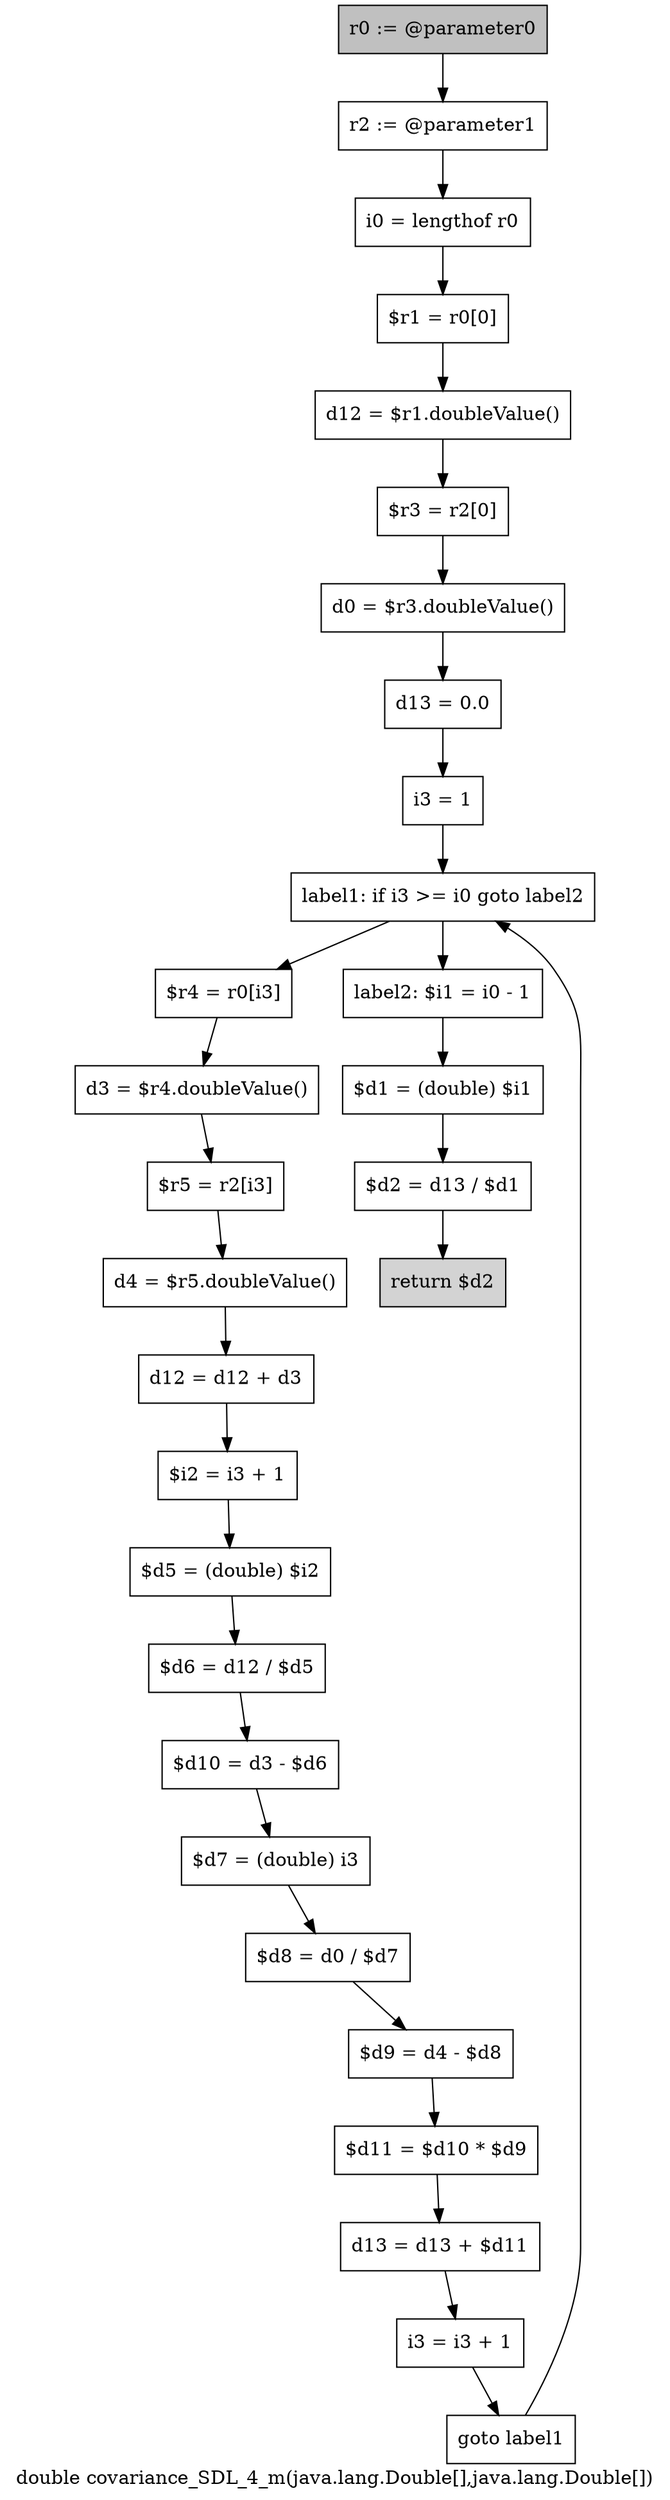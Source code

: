 digraph "double covariance_SDL_4_m(java.lang.Double[],java.lang.Double[])" {
    label="double covariance_SDL_4_m(java.lang.Double[],java.lang.Double[])";
    node [shape=box];
    "0" [style=filled,fillcolor=gray,label="r0 := @parameter0",];
    "1" [label="r2 := @parameter1",];
    "0"->"1";
    "2" [label="i0 = lengthof r0",];
    "1"->"2";
    "3" [label="$r1 = r0[0]",];
    "2"->"3";
    "4" [label="d12 = $r1.doubleValue()",];
    "3"->"4";
    "5" [label="$r3 = r2[0]",];
    "4"->"5";
    "6" [label="d0 = $r3.doubleValue()",];
    "5"->"6";
    "7" [label="d13 = 0.0",];
    "6"->"7";
    "8" [label="i3 = 1",];
    "7"->"8";
    "9" [label="label1: if i3 >= i0 goto label2",];
    "8"->"9";
    "10" [label="$r4 = r0[i3]",];
    "9"->"10";
    "26" [label="label2: $i1 = i0 - 1",];
    "9"->"26";
    "11" [label="d3 = $r4.doubleValue()",];
    "10"->"11";
    "12" [label="$r5 = r2[i3]",];
    "11"->"12";
    "13" [label="d4 = $r5.doubleValue()",];
    "12"->"13";
    "14" [label="d12 = d12 + d3",];
    "13"->"14";
    "15" [label="$i2 = i3 + 1",];
    "14"->"15";
    "16" [label="$d5 = (double) $i2",];
    "15"->"16";
    "17" [label="$d6 = d12 / $d5",];
    "16"->"17";
    "18" [label="$d10 = d3 - $d6",];
    "17"->"18";
    "19" [label="$d7 = (double) i3",];
    "18"->"19";
    "20" [label="$d8 = d0 / $d7",];
    "19"->"20";
    "21" [label="$d9 = d4 - $d8",];
    "20"->"21";
    "22" [label="$d11 = $d10 * $d9",];
    "21"->"22";
    "23" [label="d13 = d13 + $d11",];
    "22"->"23";
    "24" [label="i3 = i3 + 1",];
    "23"->"24";
    "25" [label="goto label1",];
    "24"->"25";
    "25"->"9";
    "27" [label="$d1 = (double) $i1",];
    "26"->"27";
    "28" [label="$d2 = d13 / $d1",];
    "27"->"28";
    "29" [style=filled,fillcolor=lightgray,label="return $d2",];
    "28"->"29";
}
